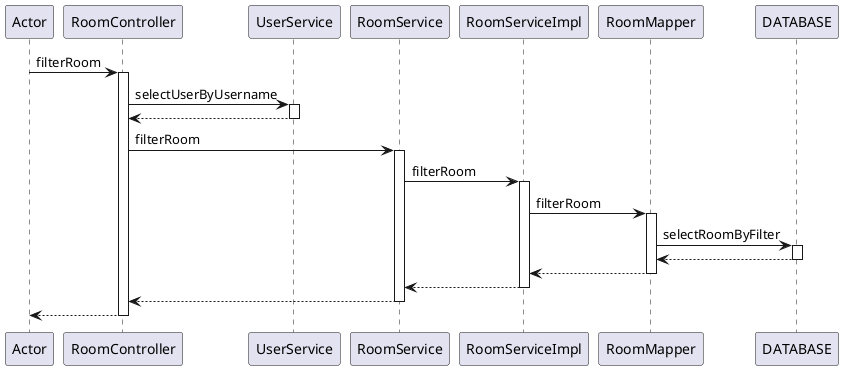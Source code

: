 @startuml
participant Actor
Actor -> RoomController : filterRoom
activate RoomController
RoomController -> UserService : selectUserByUsername
activate UserService
UserService --> RoomController
deactivate UserService
RoomController -> RoomService : filterRoom
activate RoomService
RoomService -> RoomServiceImpl : filterRoom
activate RoomServiceImpl
RoomServiceImpl -> RoomMapper : filterRoom
activate RoomMapper
RoomMapper -> DATABASE : selectRoomByFilter
activate DATABASE
DATABASE --> RoomMapper
deactivate DATABASE
RoomMapper --> RoomServiceImpl
deactivate RoomMapper
RoomServiceImpl --> RoomService
deactivate RoomServiceImpl
RoomService --> RoomController
deactivate RoomService
return
@enduml